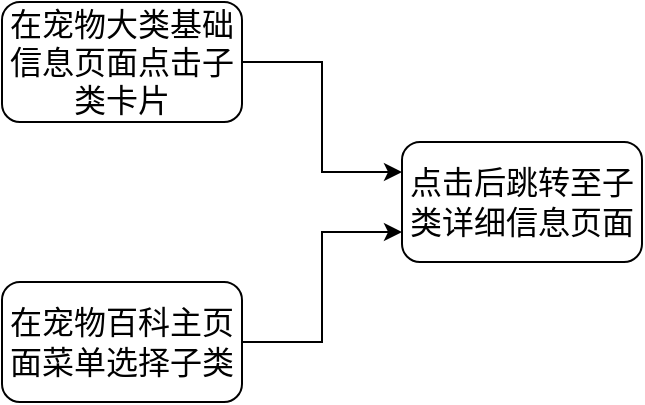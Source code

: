 <mxfile version="24.7.5">
  <diagram name="第 1 页" id="qme7T7KHqDG7MI0W2kg1">
    <mxGraphModel dx="1004" dy="745" grid="1" gridSize="10" guides="1" tooltips="1" connect="1" arrows="1" fold="1" page="1" pageScale="1" pageWidth="827" pageHeight="1169" math="0" shadow="0">
      <root>
        <mxCell id="0" />
        <mxCell id="1" parent="0" />
        <mxCell id="ITHlxJ1skdV3hWJyzpSG-4" style="edgeStyle=orthogonalEdgeStyle;rounded=0;orthogonalLoop=1;jettySize=auto;html=1;exitX=1;exitY=0.5;exitDx=0;exitDy=0;entryX=0;entryY=0.25;entryDx=0;entryDy=0;" edge="1" parent="1" source="ITHlxJ1skdV3hWJyzpSG-1" target="ITHlxJ1skdV3hWJyzpSG-3">
          <mxGeometry relative="1" as="geometry" />
        </mxCell>
        <mxCell id="ITHlxJ1skdV3hWJyzpSG-1" value="&lt;font style=&quot;font-size: 16px;&quot;&gt;在宠物大类基础信息页面点击子类卡片&lt;/font&gt;" style="rounded=1;whiteSpace=wrap;html=1;" vertex="1" parent="1">
          <mxGeometry x="200" y="150" width="120" height="60" as="geometry" />
        </mxCell>
        <mxCell id="ITHlxJ1skdV3hWJyzpSG-5" style="edgeStyle=orthogonalEdgeStyle;rounded=0;orthogonalLoop=1;jettySize=auto;html=1;exitX=1;exitY=0.5;exitDx=0;exitDy=0;entryX=0;entryY=0.75;entryDx=0;entryDy=0;" edge="1" parent="1" source="ITHlxJ1skdV3hWJyzpSG-2" target="ITHlxJ1skdV3hWJyzpSG-3">
          <mxGeometry relative="1" as="geometry" />
        </mxCell>
        <mxCell id="ITHlxJ1skdV3hWJyzpSG-2" value="&lt;font style=&quot;font-size: 16px;&quot;&gt;在宠物百科主页面菜单选择子类&lt;/font&gt;" style="rounded=1;whiteSpace=wrap;html=1;" vertex="1" parent="1">
          <mxGeometry x="200" y="290" width="120" height="60" as="geometry" />
        </mxCell>
        <mxCell id="ITHlxJ1skdV3hWJyzpSG-3" value="&lt;font style=&quot;font-size: 16px;&quot;&gt;点击后跳转至子类详细信息页面&lt;/font&gt;" style="rounded=1;whiteSpace=wrap;html=1;" vertex="1" parent="1">
          <mxGeometry x="400" y="220" width="120" height="60" as="geometry" />
        </mxCell>
      </root>
    </mxGraphModel>
  </diagram>
</mxfile>
